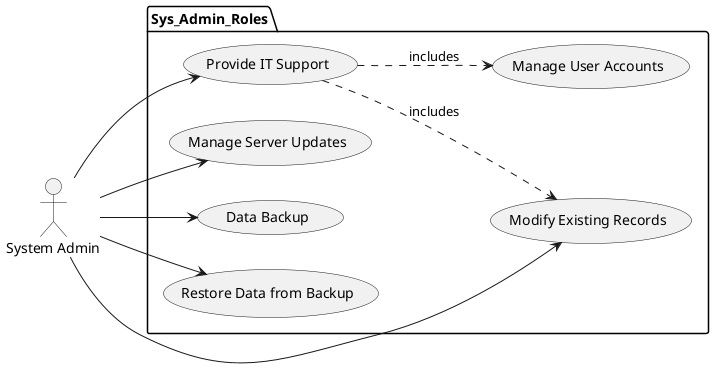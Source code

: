 @startuml
left to right direction

actor "System Admin" as SysAdmin

package Sys_Admin_Roles{
    SysAdmin --> (Provide IT Support)
    SysAdmin --> (Manage Server Updates) 
    SysAdmin --> (Modify Existing Records)
    SysAdmin --> (Data Backup)
    SysAdmin --> (Restore Data from Backup)

	(Provide IT Support) ..> (Manage User Accounts): "includes" 
	(Provide IT Support) ..> (Modify Existing Records): "includes" 

}

@enduml
